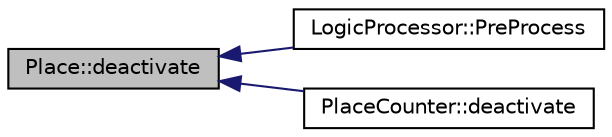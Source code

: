 digraph "Place::deactivate"
{
  edge [fontname="Helvetica",fontsize="10",labelfontname="Helvetica",labelfontsize="10"];
  node [fontname="Helvetica",fontsize="10",shape=record];
  rankdir="LR";
  Node1 [label="Place::deactivate",height=0.2,width=0.4,color="black", fillcolor="grey75", style="filled", fontcolor="black"];
  Node1 -> Node2 [dir="back",color="midnightblue",fontsize="10",style="solid",fontname="Helvetica"];
  Node2 [label="LogicProcessor::PreProcess",height=0.2,width=0.4,color="black", fillcolor="white", style="filled",URL="$da/d2f/class_logic_processor.html#a91ad87eb1649cebfa5a90de4943455ae"];
  Node1 -> Node3 [dir="back",color="midnightblue",fontsize="10",style="solid",fontname="Helvetica"];
  Node3 [label="PlaceCounter::deactivate",height=0.2,width=0.4,color="black", fillcolor="white", style="filled",URL="$d5/dd7/class_place_counter.html#a663a49ff536d00f574088019a5b12f78"];
}
